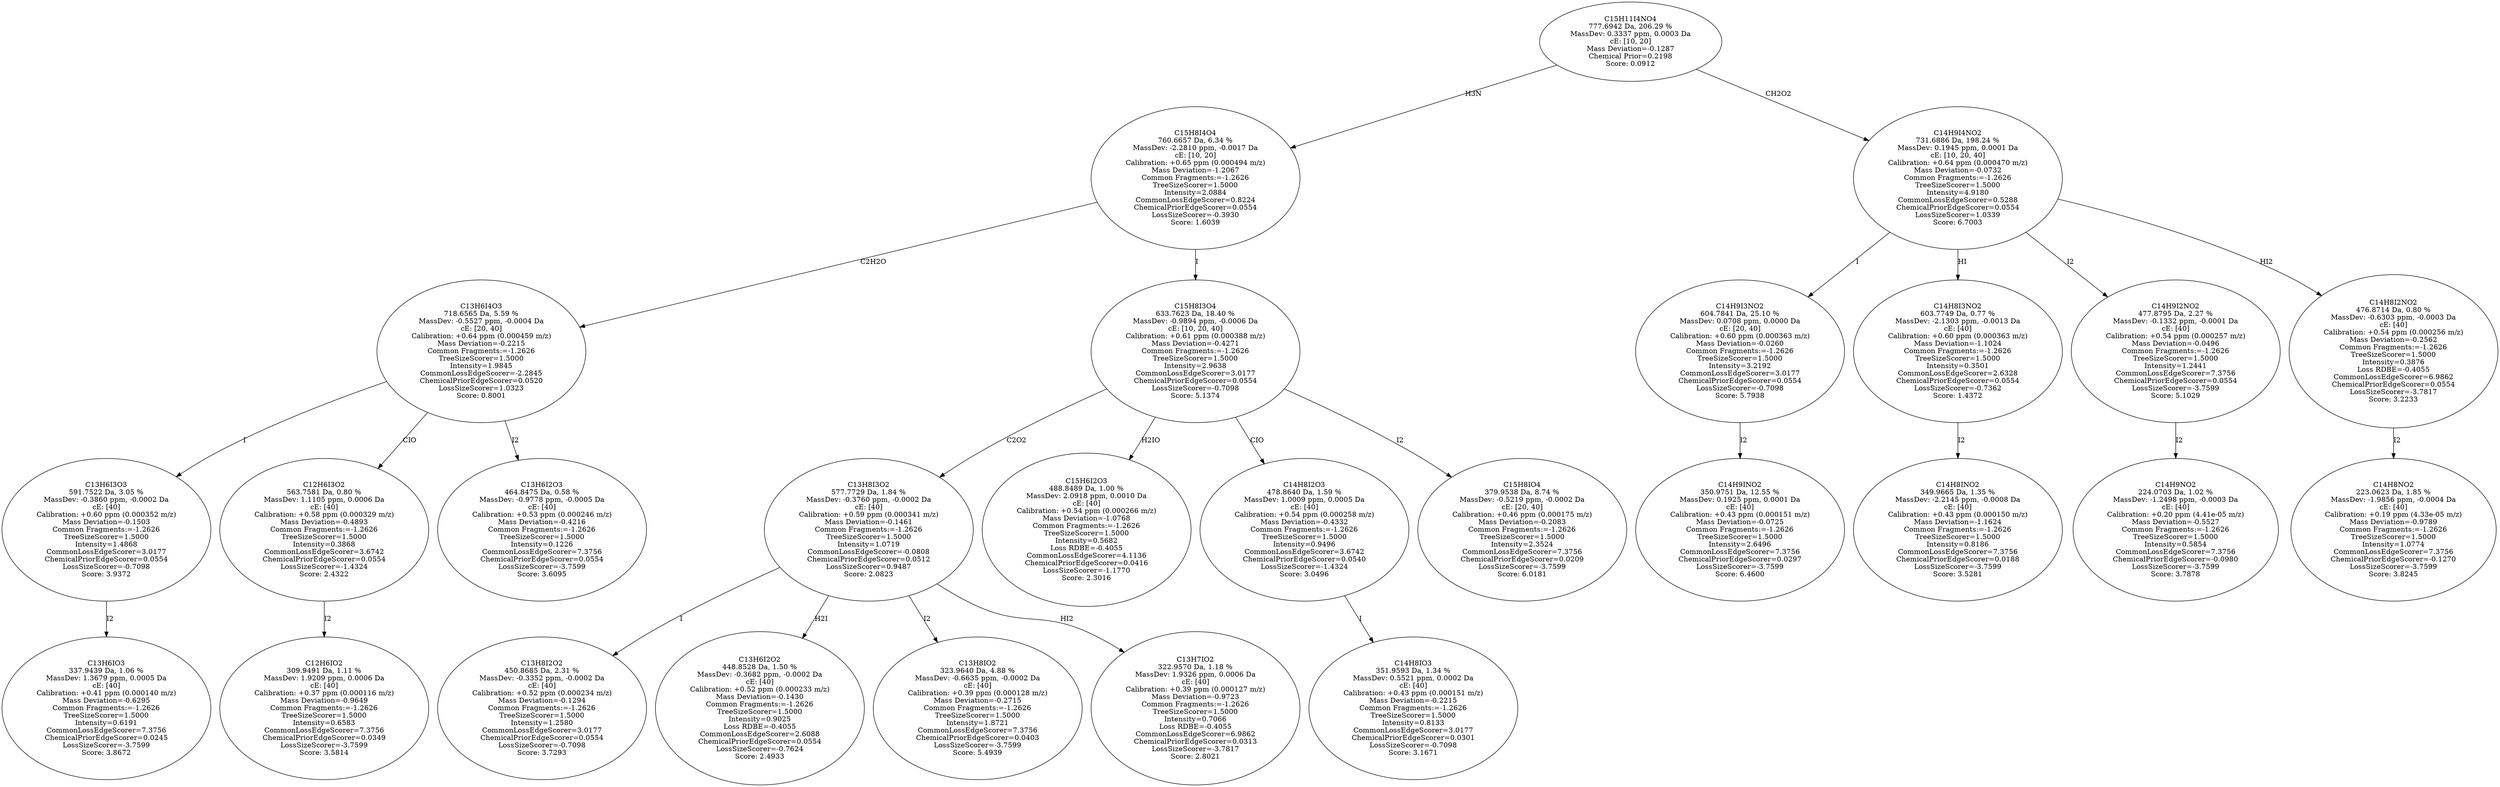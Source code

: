 strict digraph {
v1 [label="C13H6IO3\n337.9439 Da, 1.06 %\nMassDev: 1.3679 ppm, 0.0005 Da\ncE: [40]\nCalibration: +0.41 ppm (0.000140 m/z)\nMass Deviation=-0.6295\nCommon Fragments:=-1.2626\nTreeSizeScorer=1.5000\nIntensity=0.6191\nCommonLossEdgeScorer=7.3756\nChemicalPriorEdgeScorer=0.0245\nLossSizeScorer=-3.7599\nScore: 3.8672"];
v2 [label="C13H6I3O3\n591.7522 Da, 3.05 %\nMassDev: -0.3860 ppm, -0.0002 Da\ncE: [40]\nCalibration: +0.60 ppm (0.000352 m/z)\nMass Deviation=-0.1503\nCommon Fragments:=-1.2626\nTreeSizeScorer=1.5000\nIntensity=1.4868\nCommonLossEdgeScorer=3.0177\nChemicalPriorEdgeScorer=0.0554\nLossSizeScorer=-0.7098\nScore: 3.9372"];
v3 [label="C12H6IO2\n309.9491 Da, 1.11 %\nMassDev: 1.9209 ppm, 0.0006 Da\ncE: [40]\nCalibration: +0.37 ppm (0.000116 m/z)\nMass Deviation=-0.9649\nCommon Fragments:=-1.2626\nTreeSizeScorer=1.5000\nIntensity=0.6583\nCommonLossEdgeScorer=7.3756\nChemicalPriorEdgeScorer=0.0349\nLossSizeScorer=-3.7599\nScore: 3.5814"];
v4 [label="C12H6I3O2\n563.7581 Da, 0.80 %\nMassDev: 1.1105 ppm, 0.0006 Da\ncE: [40]\nCalibration: +0.58 ppm (0.000329 m/z)\nMass Deviation=-0.4893\nCommon Fragments:=-1.2626\nTreeSizeScorer=1.5000\nIntensity=0.3868\nCommonLossEdgeScorer=3.6742\nChemicalPriorEdgeScorer=0.0554\nLossSizeScorer=-1.4324\nScore: 2.4322"];
v5 [label="C13H6I2O3\n464.8475 Da, 0.58 %\nMassDev: -0.9778 ppm, -0.0005 Da\ncE: [40]\nCalibration: +0.53 ppm (0.000246 m/z)\nMass Deviation=-0.4216\nCommon Fragments:=-1.2626\nTreeSizeScorer=1.5000\nIntensity=0.1226\nCommonLossEdgeScorer=7.3756\nChemicalPriorEdgeScorer=0.0554\nLossSizeScorer=-3.7599\nScore: 3.6095"];
v6 [label="C13H6I4O3\n718.6565 Da, 5.59 %\nMassDev: -0.5527 ppm, -0.0004 Da\ncE: [20, 40]\nCalibration: +0.64 ppm (0.000459 m/z)\nMass Deviation=-0.2215\nCommon Fragments:=-1.2626\nTreeSizeScorer=1.5000\nIntensity=1.9845\nCommonLossEdgeScorer=-2.2845\nChemicalPriorEdgeScorer=0.0520\nLossSizeScorer=1.0323\nScore: 0.8001"];
v7 [label="C13H8I2O2\n450.8685 Da, 2.31 %\nMassDev: -0.3352 ppm, -0.0002 Da\ncE: [40]\nCalibration: +0.52 ppm (0.000234 m/z)\nMass Deviation=-0.1294\nCommon Fragments:=-1.2626\nTreeSizeScorer=1.5000\nIntensity=1.2580\nCommonLossEdgeScorer=3.0177\nChemicalPriorEdgeScorer=0.0554\nLossSizeScorer=-0.7098\nScore: 3.7293"];
v8 [label="C13H6I2O2\n448.8528 Da, 1.50 %\nMassDev: -0.3682 ppm, -0.0002 Da\ncE: [40]\nCalibration: +0.52 ppm (0.000233 m/z)\nMass Deviation=-0.1430\nCommon Fragments:=-1.2626\nTreeSizeScorer=1.5000\nIntensity=0.9025\nLoss RDBE=-0.4055\nCommonLossEdgeScorer=2.6088\nChemicalPriorEdgeScorer=0.0554\nLossSizeScorer=-0.7624\nScore: 2.4933"];
v9 [label="C13H8IO2\n323.9640 Da, 4.88 %\nMassDev: -0.6635 ppm, -0.0002 Da\ncE: [40]\nCalibration: +0.39 ppm (0.000128 m/z)\nMass Deviation=-0.2715\nCommon Fragments:=-1.2626\nTreeSizeScorer=1.5000\nIntensity=1.8721\nCommonLossEdgeScorer=7.3756\nChemicalPriorEdgeScorer=0.0403\nLossSizeScorer=-3.7599\nScore: 5.4939"];
v10 [label="C13H7IO2\n322.9570 Da, 1.18 %\nMassDev: 1.9326 ppm, 0.0006 Da\ncE: [40]\nCalibration: +0.39 ppm (0.000127 m/z)\nMass Deviation=-0.9723\nCommon Fragments:=-1.2626\nTreeSizeScorer=1.5000\nIntensity=0.7066\nLoss RDBE=-0.4055\nCommonLossEdgeScorer=6.9862\nChemicalPriorEdgeScorer=0.0313\nLossSizeScorer=-3.7817\nScore: 2.8021"];
v11 [label="C13H8I3O2\n577.7729 Da, 1.84 %\nMassDev: -0.3760 ppm, -0.0002 Da\ncE: [40]\nCalibration: +0.59 ppm (0.000341 m/z)\nMass Deviation=-0.1461\nCommon Fragments:=-1.2626\nTreeSizeScorer=1.5000\nIntensity=1.0719\nCommonLossEdgeScorer=-0.0808\nChemicalPriorEdgeScorer=0.0512\nLossSizeScorer=0.9487\nScore: 2.0823"];
v12 [label="C15H6I2O3\n488.8489 Da, 1.00 %\nMassDev: 2.0918 ppm, 0.0010 Da\ncE: [40]\nCalibration: +0.54 ppm (0.000266 m/z)\nMass Deviation=-1.0768\nCommon Fragments:=-1.2626\nTreeSizeScorer=1.5000\nIntensity=0.5682\nLoss RDBE=-0.4055\nCommonLossEdgeScorer=4.1136\nChemicalPriorEdgeScorer=0.0416\nLossSizeScorer=-1.1770\nScore: 2.3016"];
v13 [label="C14H8IO3\n351.9593 Da, 1.34 %\nMassDev: 0.5521 ppm, 0.0002 Da\ncE: [40]\nCalibration: +0.43 ppm (0.000151 m/z)\nMass Deviation=-0.2215\nCommon Fragments:=-1.2626\nTreeSizeScorer=1.5000\nIntensity=0.8133\nCommonLossEdgeScorer=3.0177\nChemicalPriorEdgeScorer=0.0301\nLossSizeScorer=-0.7098\nScore: 3.1671"];
v14 [label="C14H8I2O3\n478.8640 Da, 1.59 %\nMassDev: 1.0009 ppm, 0.0005 Da\ncE: [40]\nCalibration: +0.54 ppm (0.000258 m/z)\nMass Deviation=-0.4332\nCommon Fragments:=-1.2626\nTreeSizeScorer=1.5000\nIntensity=0.9496\nCommonLossEdgeScorer=3.6742\nChemicalPriorEdgeScorer=0.0540\nLossSizeScorer=-1.4324\nScore: 3.0496"];
v15 [label="C15H8IO4\n379.9538 Da, 8.74 %\nMassDev: -0.5219 ppm, -0.0002 Da\ncE: [20, 40]\nCalibration: +0.46 ppm (0.000175 m/z)\nMass Deviation=-0.2083\nCommon Fragments:=-1.2626\nTreeSizeScorer=1.5000\nIntensity=2.3524\nCommonLossEdgeScorer=7.3756\nChemicalPriorEdgeScorer=0.0209\nLossSizeScorer=-3.7599\nScore: 6.0181"];
v16 [label="C15H8I3O4\n633.7623 Da, 18.40 %\nMassDev: -0.9894 ppm, -0.0006 Da\ncE: [10, 20, 40]\nCalibration: +0.61 ppm (0.000388 m/z)\nMass Deviation=-0.4271\nCommon Fragments:=-1.2626\nTreeSizeScorer=1.5000\nIntensity=2.9638\nCommonLossEdgeScorer=3.0177\nChemicalPriorEdgeScorer=0.0554\nLossSizeScorer=-0.7098\nScore: 5.1374"];
v17 [label="C15H8I4O4\n760.6657 Da, 6.34 %\nMassDev: -2.2810 ppm, -0.0017 Da\ncE: [10, 20]\nCalibration: +0.65 ppm (0.000494 m/z)\nMass Deviation=-1.2067\nCommon Fragments:=-1.2626\nTreeSizeScorer=1.5000\nIntensity=2.0884\nCommonLossEdgeScorer=0.8224\nChemicalPriorEdgeScorer=0.0554\nLossSizeScorer=-0.3930\nScore: 1.6039"];
v18 [label="C14H9INO2\n350.9751 Da, 12.55 %\nMassDev: 0.1925 ppm, 0.0001 Da\ncE: [40]\nCalibration: +0.43 ppm (0.000151 m/z)\nMass Deviation=-0.0725\nCommon Fragments:=-1.2626\nTreeSizeScorer=1.5000\nIntensity=2.6496\nCommonLossEdgeScorer=7.3756\nChemicalPriorEdgeScorer=0.0297\nLossSizeScorer=-3.7599\nScore: 6.4600"];
v19 [label="C14H9I3NO2\n604.7841 Da, 25.10 %\nMassDev: 0.0708 ppm, 0.0000 Da\ncE: [20, 40]\nCalibration: +0.60 ppm (0.000363 m/z)\nMass Deviation=-0.0260\nCommon Fragments:=-1.2626\nTreeSizeScorer=1.5000\nIntensity=3.2192\nCommonLossEdgeScorer=3.0177\nChemicalPriorEdgeScorer=0.0554\nLossSizeScorer=-0.7098\nScore: 5.7938"];
v20 [label="C14H8INO2\n349.9665 Da, 1.35 %\nMassDev: -2.2145 ppm, -0.0008 Da\ncE: [40]\nCalibration: +0.43 ppm (0.000150 m/z)\nMass Deviation=-1.1624\nCommon Fragments:=-1.2626\nTreeSizeScorer=1.5000\nIntensity=0.8186\nCommonLossEdgeScorer=7.3756\nChemicalPriorEdgeScorer=0.0188\nLossSizeScorer=-3.7599\nScore: 3.5281"];
v21 [label="C14H8I3NO2\n603.7749 Da, 0.77 %\nMassDev: -2.1303 ppm, -0.0013 Da\ncE: [40]\nCalibration: +0.60 ppm (0.000363 m/z)\nMass Deviation=-1.1024\nCommon Fragments:=-1.2626\nTreeSizeScorer=1.5000\nIntensity=0.3501\nCommonLossEdgeScorer=2.6328\nChemicalPriorEdgeScorer=0.0554\nLossSizeScorer=-0.7362\nScore: 1.4372"];
v22 [label="C14H9NO2\n224.0703 Da, 1.02 %\nMassDev: -1.2498 ppm, -0.0003 Da\ncE: [40]\nCalibration: +0.20 ppm (4.41e-05 m/z)\nMass Deviation=-0.5527\nCommon Fragments:=-1.2626\nTreeSizeScorer=1.5000\nIntensity=0.5854\nCommonLossEdgeScorer=7.3756\nChemicalPriorEdgeScorer=-0.0980\nLossSizeScorer=-3.7599\nScore: 3.7878"];
v23 [label="C14H9I2NO2\n477.8795 Da, 2.27 %\nMassDev: -0.1332 ppm, -0.0001 Da\ncE: [40]\nCalibration: +0.54 ppm (0.000257 m/z)\nMass Deviation=-0.0496\nCommon Fragments:=-1.2626\nTreeSizeScorer=1.5000\nIntensity=1.2441\nCommonLossEdgeScorer=7.3756\nChemicalPriorEdgeScorer=0.0554\nLossSizeScorer=-3.7599\nScore: 5.1029"];
v24 [label="C14H8NO2\n223.0623 Da, 1.85 %\nMassDev: -1.9856 ppm, -0.0004 Da\ncE: [40]\nCalibration: +0.19 ppm (4.33e-05 m/z)\nMass Deviation=-0.9789\nCommon Fragments:=-1.2626\nTreeSizeScorer=1.5000\nIntensity=1.0774\nCommonLossEdgeScorer=7.3756\nChemicalPriorEdgeScorer=-0.1270\nLossSizeScorer=-3.7599\nScore: 3.8245"];
v25 [label="C14H8I2NO2\n476.8714 Da, 0.80 %\nMassDev: -0.6303 ppm, -0.0003 Da\ncE: [40]\nCalibration: +0.54 ppm (0.000256 m/z)\nMass Deviation=-0.2562\nCommon Fragments:=-1.2626\nTreeSizeScorer=1.5000\nIntensity=0.3876\nLoss RDBE=-0.4055\nCommonLossEdgeScorer=6.9862\nChemicalPriorEdgeScorer=0.0554\nLossSizeScorer=-3.7817\nScore: 3.2233"];
v26 [label="C14H9I4NO2\n731.6886 Da, 198.24 %\nMassDev: 0.1945 ppm, 0.0001 Da\ncE: [10, 20, 40]\nCalibration: +0.64 ppm (0.000470 m/z)\nMass Deviation=-0.0732\nCommon Fragments:=-1.2626\nTreeSizeScorer=1.5000\nIntensity=4.9180\nCommonLossEdgeScorer=0.5288\nChemicalPriorEdgeScorer=0.0554\nLossSizeScorer=1.0339\nScore: 6.7003"];
v27 [label="C15H11I4NO4\n777.6942 Da, 206.29 %\nMassDev: 0.3337 ppm, 0.0003 Da\ncE: [10, 20]\nMass Deviation=-0.1287\nChemical Prior=0.2198\nScore: 0.0912"];
v2 -> v1 [label="I2"];
v6 -> v2 [label="I"];
v4 -> v3 [label="I2"];
v6 -> v4 [label="CIO"];
v6 -> v5 [label="I2"];
v17 -> v6 [label="C2H2O"];
v11 -> v7 [label="I"];
v11 -> v8 [label="H2I"];
v11 -> v9 [label="I2"];
v11 -> v10 [label="HI2"];
v16 -> v11 [label="C2O2"];
v16 -> v12 [label="H2IO"];
v14 -> v13 [label="I"];
v16 -> v14 [label="CIO"];
v16 -> v15 [label="I2"];
v17 -> v16 [label="I"];
v27 -> v17 [label="H3N"];
v19 -> v18 [label="I2"];
v26 -> v19 [label="I"];
v21 -> v20 [label="I2"];
v26 -> v21 [label="HI"];
v23 -> v22 [label="I2"];
v26 -> v23 [label="I2"];
v25 -> v24 [label="I2"];
v26 -> v25 [label="HI2"];
v27 -> v26 [label="CH2O2"];
}